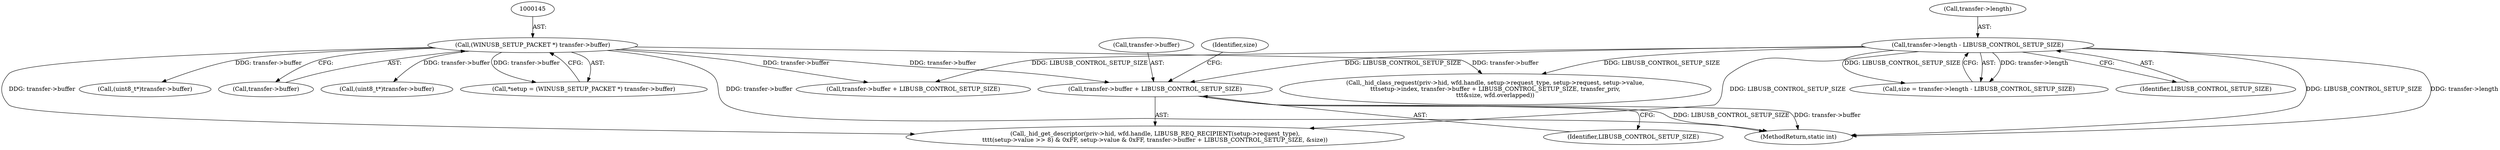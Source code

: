 digraph "1_Chrome_ac149a8d4371c0e01e0934fdd57b09e86f96b5b9_25@pointer" {
"1000276" [label="(Call,transfer->buffer + LIBUSB_CONTROL_SETUP_SIZE)"];
"1000144" [label="(Call,(WINUSB_SETUP_PACKET *) transfer->buffer)"];
"1000175" [label="(Call,transfer->length - LIBUSB_CONTROL_SETUP_SIZE)"];
"1000144" [label="(Call,(WINUSB_SETUP_PACKET *) transfer->buffer)"];
"1000344" [label="(Call,(uint8_t*)transfer->buffer)"];
"1000390" [label="(Call,_hid_class_request(priv->hid, wfd.handle, setup->request_type, setup->request, setup->value,\n\t\t\tsetup->index, transfer->buffer + LIBUSB_CONTROL_SETUP_SIZE, transfer_priv,\n\t\t\t&size, wfd.overlapped))"];
"1000303" [label="(Call,(uint8_t*)transfer->buffer)"];
"1000173" [label="(Call,size = transfer->length - LIBUSB_CONTROL_SETUP_SIZE)"];
"1000253" [label="(Call,_hid_get_descriptor(priv->hid, wfd.handle, LIBUSB_REQ_RECIPIENT(setup->request_type),\n\t\t\t\t(setup->value >> 8) & 0xFF, setup->value & 0xFF, transfer->buffer + LIBUSB_CONTROL_SETUP_SIZE, &size))"];
"1000175" [label="(Call,transfer->length - LIBUSB_CONTROL_SETUP_SIZE)"];
"1000409" [label="(Call,transfer->buffer + LIBUSB_CONTROL_SETUP_SIZE)"];
"1000176" [label="(Call,transfer->length)"];
"1000477" [label="(MethodReturn,static int)"];
"1000280" [label="(Identifier,LIBUSB_CONTROL_SETUP_SIZE)"];
"1000146" [label="(Call,transfer->buffer)"];
"1000142" [label="(Call,*setup = (WINUSB_SETUP_PACKET *) transfer->buffer)"];
"1000179" [label="(Identifier,LIBUSB_CONTROL_SETUP_SIZE)"];
"1000277" [label="(Call,transfer->buffer)"];
"1000282" [label="(Identifier,size)"];
"1000276" [label="(Call,transfer->buffer + LIBUSB_CONTROL_SETUP_SIZE)"];
"1000276" -> "1000253"  [label="AST: "];
"1000276" -> "1000280"  [label="CFG: "];
"1000277" -> "1000276"  [label="AST: "];
"1000280" -> "1000276"  [label="AST: "];
"1000282" -> "1000276"  [label="CFG: "];
"1000276" -> "1000477"  [label="DDG: LIBUSB_CONTROL_SETUP_SIZE"];
"1000276" -> "1000477"  [label="DDG: transfer->buffer"];
"1000144" -> "1000276"  [label="DDG: transfer->buffer"];
"1000175" -> "1000276"  [label="DDG: LIBUSB_CONTROL_SETUP_SIZE"];
"1000144" -> "1000142"  [label="AST: "];
"1000144" -> "1000146"  [label="CFG: "];
"1000145" -> "1000144"  [label="AST: "];
"1000146" -> "1000144"  [label="AST: "];
"1000142" -> "1000144"  [label="CFG: "];
"1000144" -> "1000477"  [label="DDG: transfer->buffer"];
"1000144" -> "1000142"  [label="DDG: transfer->buffer"];
"1000144" -> "1000253"  [label="DDG: transfer->buffer"];
"1000144" -> "1000303"  [label="DDG: transfer->buffer"];
"1000144" -> "1000344"  [label="DDG: transfer->buffer"];
"1000144" -> "1000390"  [label="DDG: transfer->buffer"];
"1000144" -> "1000409"  [label="DDG: transfer->buffer"];
"1000175" -> "1000173"  [label="AST: "];
"1000175" -> "1000179"  [label="CFG: "];
"1000176" -> "1000175"  [label="AST: "];
"1000179" -> "1000175"  [label="AST: "];
"1000173" -> "1000175"  [label="CFG: "];
"1000175" -> "1000477"  [label="DDG: LIBUSB_CONTROL_SETUP_SIZE"];
"1000175" -> "1000477"  [label="DDG: transfer->length"];
"1000175" -> "1000173"  [label="DDG: transfer->length"];
"1000175" -> "1000173"  [label="DDG: LIBUSB_CONTROL_SETUP_SIZE"];
"1000175" -> "1000253"  [label="DDG: LIBUSB_CONTROL_SETUP_SIZE"];
"1000175" -> "1000390"  [label="DDG: LIBUSB_CONTROL_SETUP_SIZE"];
"1000175" -> "1000409"  [label="DDG: LIBUSB_CONTROL_SETUP_SIZE"];
}

